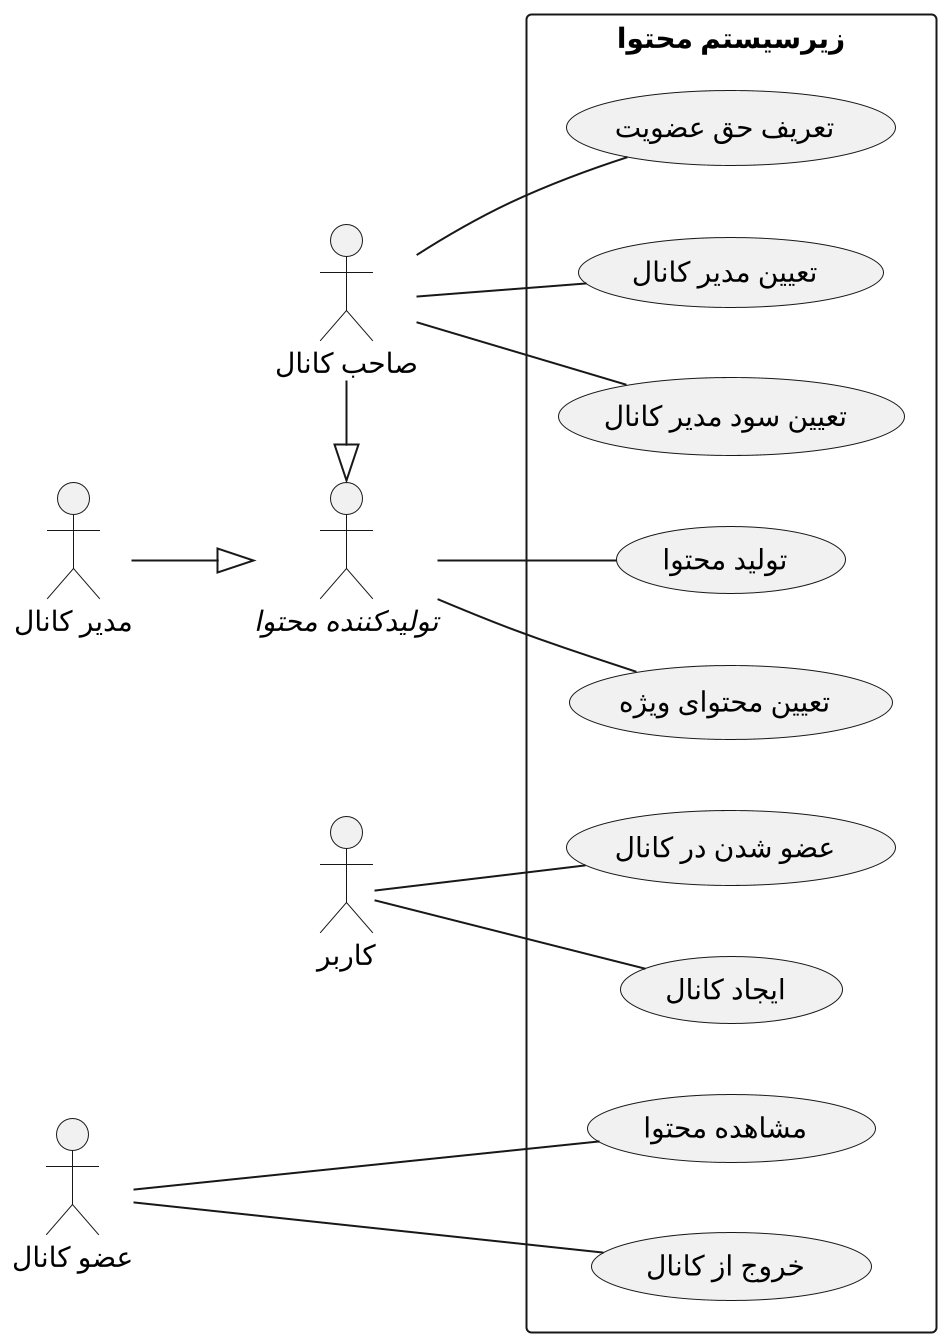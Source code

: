 @startuml content_subsystem
scale 2
left to right direction
skinparam defaultFontName B Nazanin

rectangle "زیرسیستم محتوا"{
    usecase "عضو شدن در کانال" as join
    usecase "مشاهده محتوا" as see
    usecase "ایجاد کانال" as start
    usecase "تولید محتوا" as create
    usecase "تعیین محتوای ویژه" as specialize
    usecase "تعریف حق عضویت" as fee
    usecase "تعیین مدیر کانال" as raise
    usecase "تعیین سود مدیر کانال" as salary
    usecase "خروج از کانال" as delete
}

actor "کاربر" as user
actor "عضو کانال" as member
actor "//تولیدکننده محتوا//" as producer
actor "مدیر کانال" as admin
actor "صاحب کانال" as owner

admin --|> producer
owner -|> producer

user -- join
member --- see
member --- delete
user -- start
producer -- create
producer -- specialize
owner -- fee
owner -- raise
owner -- salary

@enduml